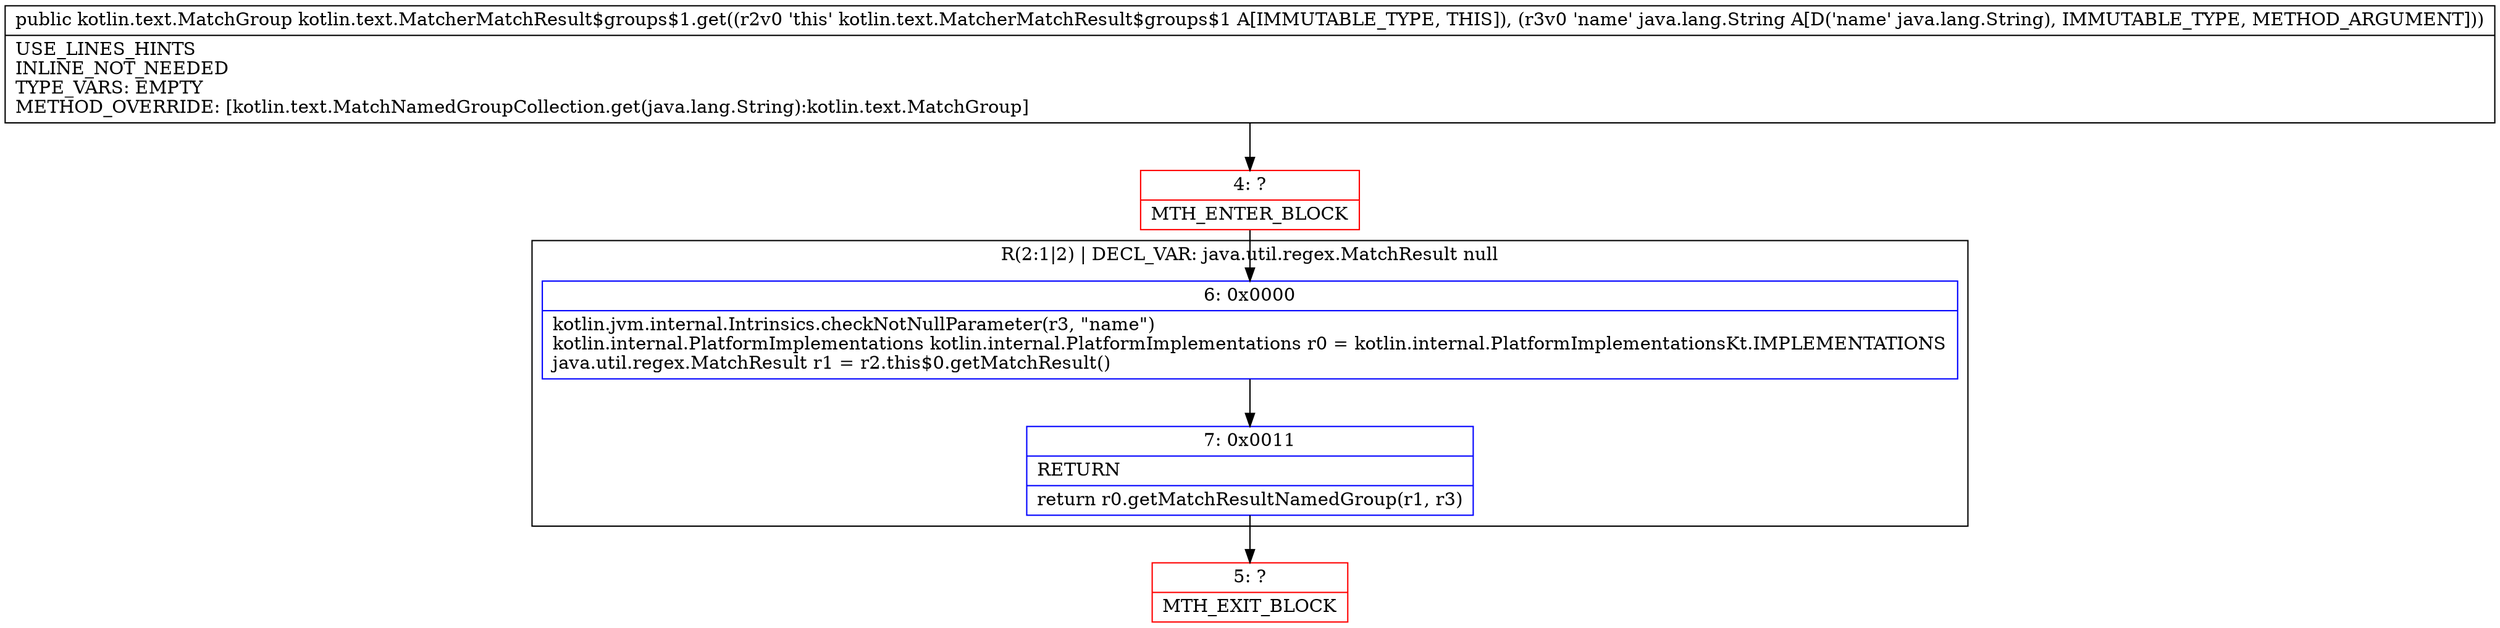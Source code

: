 digraph "CFG forkotlin.text.MatcherMatchResult$groups$1.get(Ljava\/lang\/String;)Lkotlin\/text\/MatchGroup;" {
subgraph cluster_Region_1655092819 {
label = "R(2:1|2) | DECL_VAR: java.util.regex.MatchResult null\l";
node [shape=record,color=blue];
Node_6 [shape=record,label="{6\:\ 0x0000|kotlin.jvm.internal.Intrinsics.checkNotNullParameter(r3, \"name\")\lkotlin.internal.PlatformImplementations kotlin.internal.PlatformImplementations r0 = kotlin.internal.PlatformImplementationsKt.IMPLEMENTATIONS\ljava.util.regex.MatchResult r1 = r2.this$0.getMatchResult()\l}"];
Node_7 [shape=record,label="{7\:\ 0x0011|RETURN\l|return r0.getMatchResultNamedGroup(r1, r3)\l}"];
}
Node_4 [shape=record,color=red,label="{4\:\ ?|MTH_ENTER_BLOCK\l}"];
Node_5 [shape=record,color=red,label="{5\:\ ?|MTH_EXIT_BLOCK\l}"];
MethodNode[shape=record,label="{public kotlin.text.MatchGroup kotlin.text.MatcherMatchResult$groups$1.get((r2v0 'this' kotlin.text.MatcherMatchResult$groups$1 A[IMMUTABLE_TYPE, THIS]), (r3v0 'name' java.lang.String A[D('name' java.lang.String), IMMUTABLE_TYPE, METHOD_ARGUMENT]))  | USE_LINES_HINTS\lINLINE_NOT_NEEDED\lTYPE_VARS: EMPTY\lMETHOD_OVERRIDE: [kotlin.text.MatchNamedGroupCollection.get(java.lang.String):kotlin.text.MatchGroup]\l}"];
MethodNode -> Node_4;Node_6 -> Node_7;
Node_7 -> Node_5;
Node_4 -> Node_6;
}

